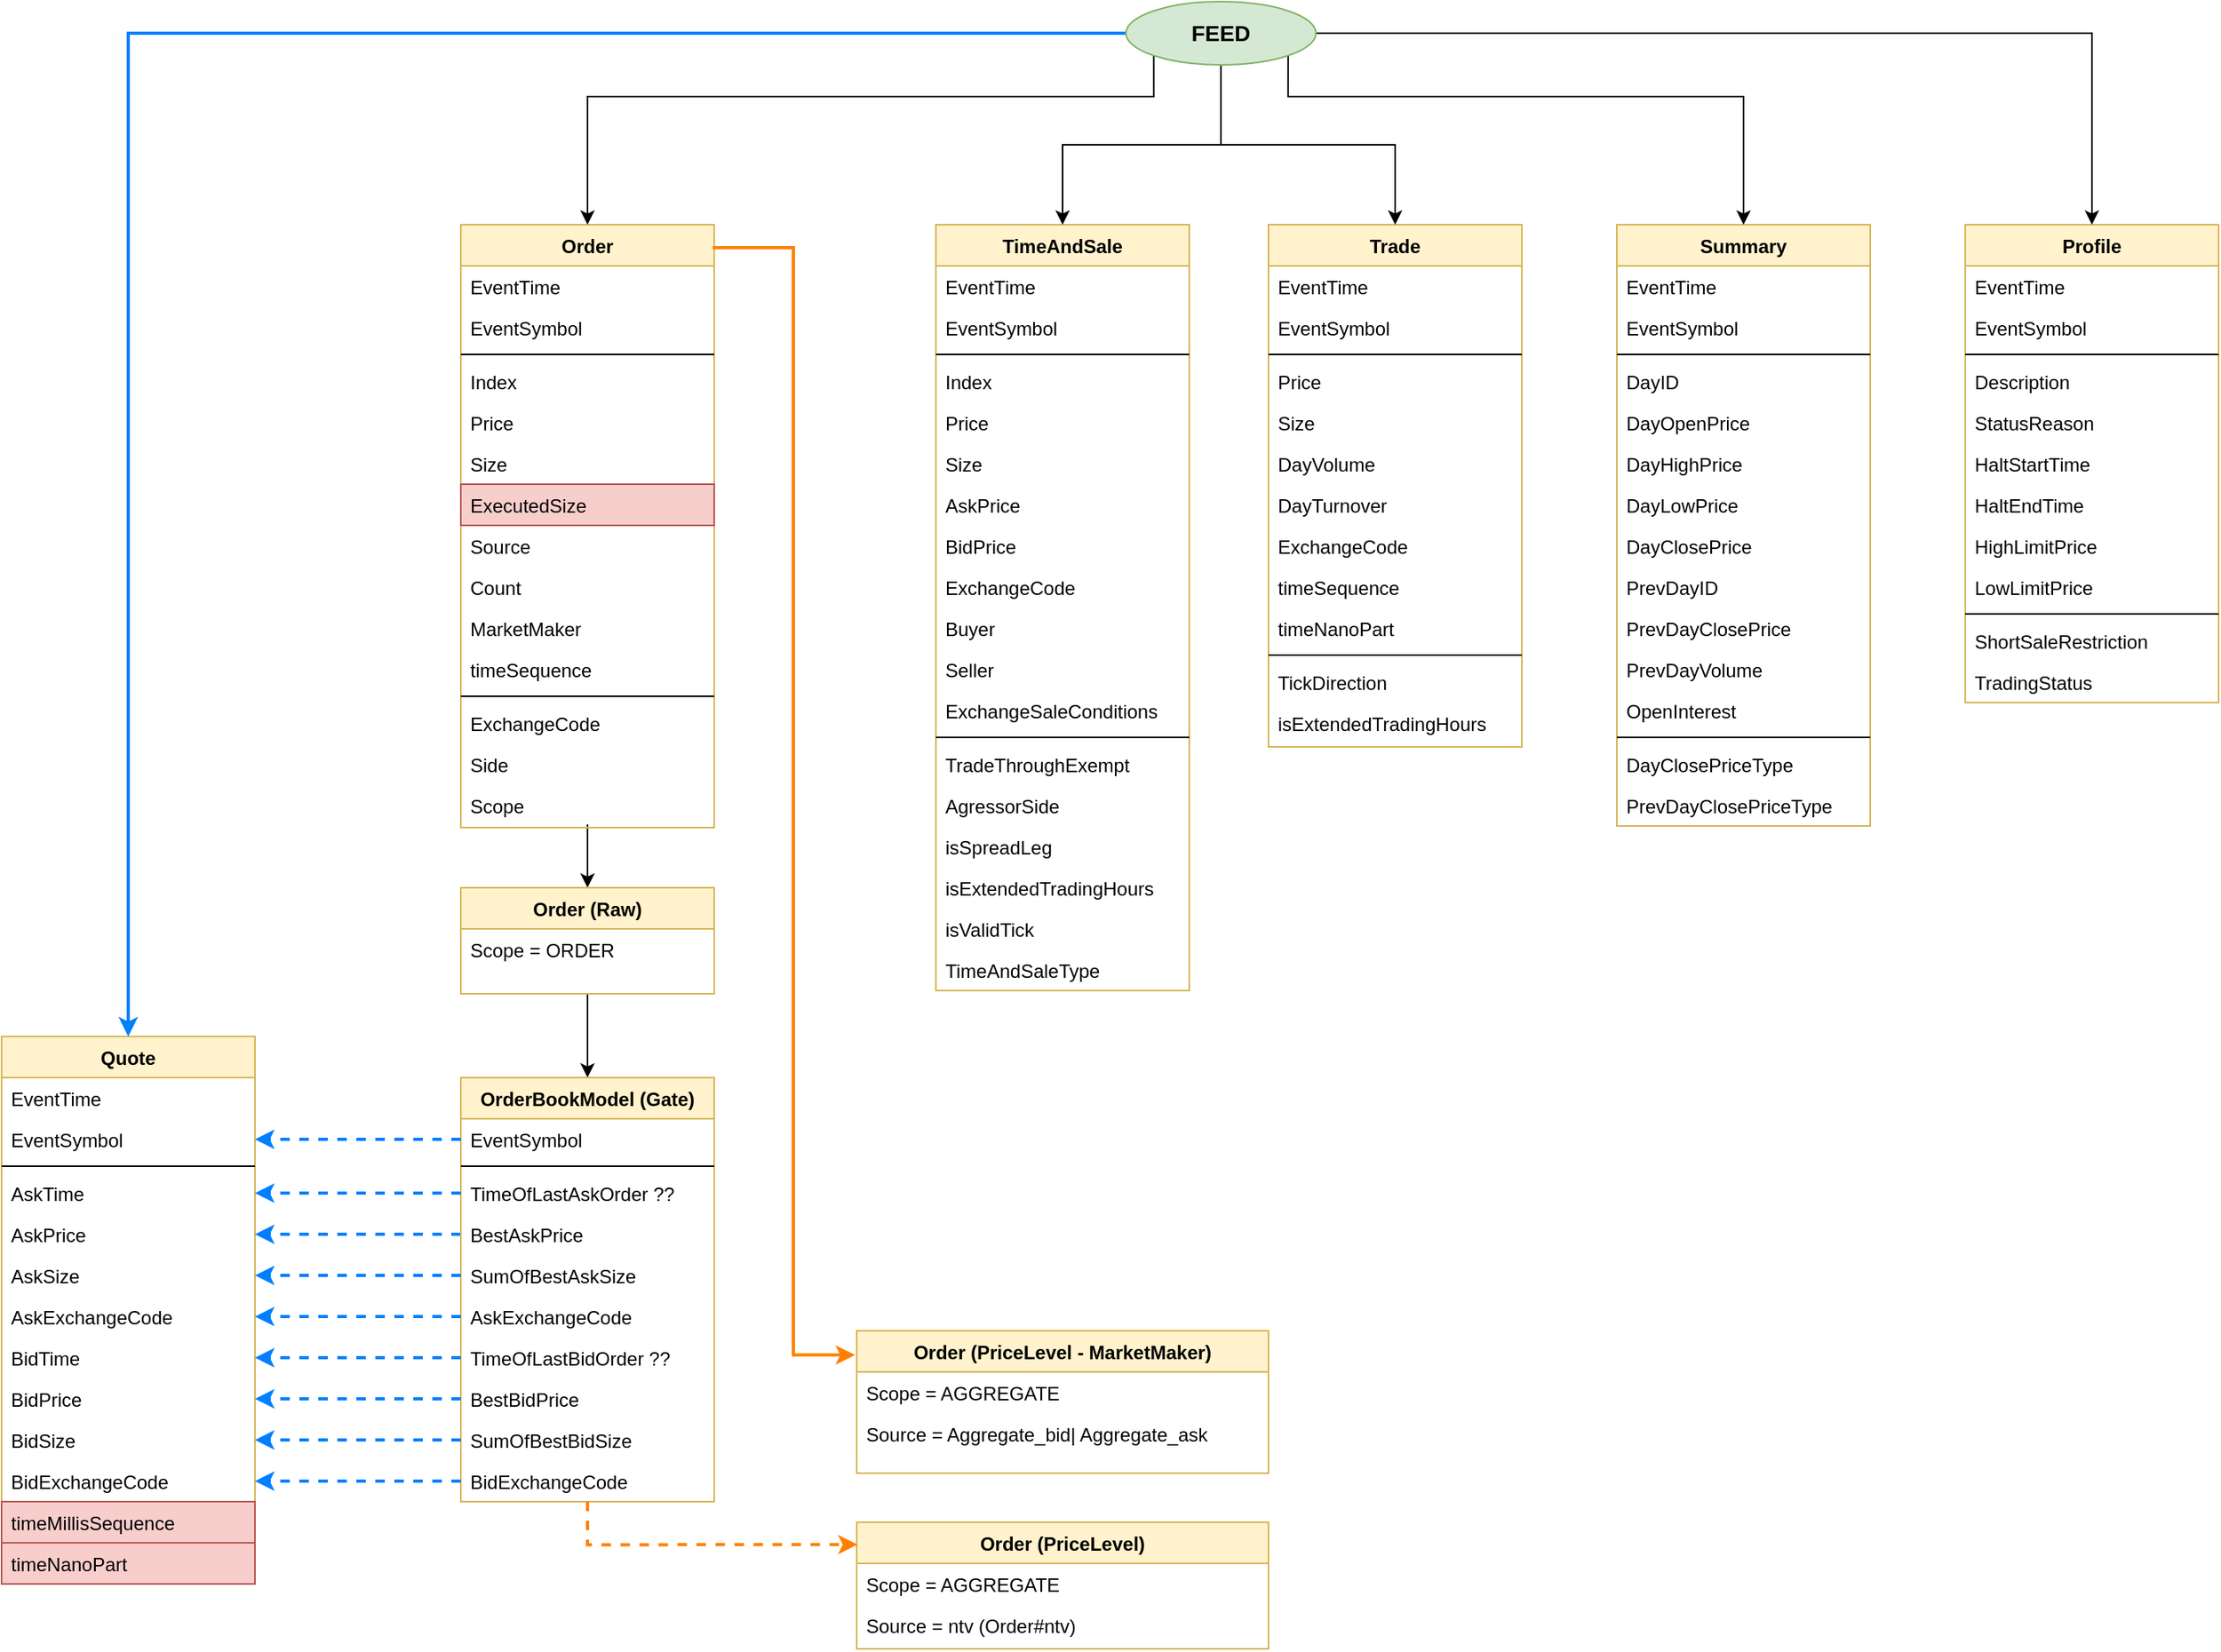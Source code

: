 <mxfile version="14.2.6" type="github">
  <diagram id="C5RBs43oDa-KdzZeNtuy" name="Page-1">
    <mxGraphModel dx="1673" dy="2065" grid="1" gridSize="10" guides="1" tooltips="1" connect="1" arrows="1" fold="1" page="1" pageScale="1" pageWidth="827" pageHeight="1169" math="0" shadow="0">
      <root>
        <mxCell id="WIyWlLk6GJQsqaUBKTNV-0" />
        <mxCell id="WIyWlLk6GJQsqaUBKTNV-1" parent="WIyWlLk6GJQsqaUBKTNV-0" />
        <mxCell id="zkfFHV4jXpPFQw0GAbJ--0" value="Quote" style="swimlane;fontStyle=1;align=center;verticalAlign=top;childLayout=stackLayout;horizontal=1;startSize=26;horizontalStack=0;resizeParent=1;resizeLast=0;collapsible=1;marginBottom=0;rounded=0;shadow=0;strokeWidth=1;fillColor=#fff2cc;strokeColor=#d6b656;" parent="WIyWlLk6GJQsqaUBKTNV-1" vertex="1">
          <mxGeometry x="80" y="534" width="160" height="346" as="geometry">
            <mxRectangle x="230" y="140" width="160" height="26" as="alternateBounds" />
          </mxGeometry>
        </mxCell>
        <mxCell id="zkfFHV4jXpPFQw0GAbJ--2" value="EventTime&#xa;" style="text;align=left;verticalAlign=top;spacingLeft=4;spacingRight=4;overflow=hidden;rotatable=0;points=[[0,0.5],[1,0.5]];portConstraint=eastwest;rounded=0;shadow=0;html=0;" parent="zkfFHV4jXpPFQw0GAbJ--0" vertex="1">
          <mxGeometry y="26" width="160" height="26" as="geometry" />
        </mxCell>
        <mxCell id="zkfFHV4jXpPFQw0GAbJ--1" value="EventSymbol" style="text;align=left;verticalAlign=top;spacingLeft=4;spacingRight=4;overflow=hidden;rotatable=0;points=[[0,0.5],[1,0.5]];portConstraint=eastwest;" parent="zkfFHV4jXpPFQw0GAbJ--0" vertex="1">
          <mxGeometry y="52" width="160" height="26" as="geometry" />
        </mxCell>
        <mxCell id="krHpVS8leyjAS-_J_atc-15" value="" style="line;html=1;strokeWidth=1;align=left;verticalAlign=middle;spacingTop=-1;spacingLeft=3;spacingRight=3;rotatable=0;labelPosition=right;points=[];portConstraint=eastwest;" parent="zkfFHV4jXpPFQw0GAbJ--0" vertex="1">
          <mxGeometry y="78" width="160" height="8" as="geometry" />
        </mxCell>
        <mxCell id="krHpVS8leyjAS-_J_atc-2" value="AskTime&#xa;" style="text;align=left;verticalAlign=top;spacingLeft=4;spacingRight=4;overflow=hidden;rotatable=0;points=[[0,0.5],[1,0.5]];portConstraint=eastwest;rounded=0;shadow=0;html=0;" parent="zkfFHV4jXpPFQw0GAbJ--0" vertex="1">
          <mxGeometry y="86" width="160" height="26" as="geometry" />
        </mxCell>
        <mxCell id="zkfFHV4jXpPFQw0GAbJ--3" value="AskPrice" style="text;align=left;verticalAlign=top;spacingLeft=4;spacingRight=4;overflow=hidden;rotatable=0;points=[[0,0.5],[1,0.5]];portConstraint=eastwest;rounded=0;shadow=0;html=0;" parent="zkfFHV4jXpPFQw0GAbJ--0" vertex="1">
          <mxGeometry y="112" width="160" height="26" as="geometry" />
        </mxCell>
        <mxCell id="krHpVS8leyjAS-_J_atc-11" value="AskSize" style="text;align=left;verticalAlign=top;spacingLeft=4;spacingRight=4;overflow=hidden;rotatable=0;points=[[0,0.5],[1,0.5]];portConstraint=eastwest;rounded=0;shadow=0;html=0;" parent="zkfFHV4jXpPFQw0GAbJ--0" vertex="1">
          <mxGeometry y="138" width="160" height="26" as="geometry" />
        </mxCell>
        <mxCell id="krHpVS8leyjAS-_J_atc-10" value="AskExchangeCode" style="text;align=left;verticalAlign=top;spacingLeft=4;spacingRight=4;overflow=hidden;rotatable=0;points=[[0,0.5],[1,0.5]];portConstraint=eastwest;rounded=0;shadow=0;html=0;" parent="zkfFHV4jXpPFQw0GAbJ--0" vertex="1">
          <mxGeometry y="164" width="160" height="26" as="geometry" />
        </mxCell>
        <mxCell id="krHpVS8leyjAS-_J_atc-8" value="BidTime&#xa;" style="text;align=left;verticalAlign=top;spacingLeft=4;spacingRight=4;overflow=hidden;rotatable=0;points=[[0,0.5],[1,0.5]];portConstraint=eastwest;rounded=0;shadow=0;html=0;" parent="zkfFHV4jXpPFQw0GAbJ--0" vertex="1">
          <mxGeometry y="190" width="160" height="26" as="geometry" />
        </mxCell>
        <mxCell id="krHpVS8leyjAS-_J_atc-9" value="BidPrice" style="text;align=left;verticalAlign=top;spacingLeft=4;spacingRight=4;overflow=hidden;rotatable=0;points=[[0,0.5],[1,0.5]];portConstraint=eastwest;rounded=0;shadow=0;html=0;" parent="zkfFHV4jXpPFQw0GAbJ--0" vertex="1">
          <mxGeometry y="216" width="160" height="26" as="geometry" />
        </mxCell>
        <mxCell id="krHpVS8leyjAS-_J_atc-12" value="BidSize" style="text;align=left;verticalAlign=top;spacingLeft=4;spacingRight=4;overflow=hidden;rotatable=0;points=[[0,0.5],[1,0.5]];portConstraint=eastwest;rounded=0;shadow=0;html=0;" parent="zkfFHV4jXpPFQw0GAbJ--0" vertex="1">
          <mxGeometry y="242" width="160" height="26" as="geometry" />
        </mxCell>
        <mxCell id="krHpVS8leyjAS-_J_atc-7" value="BidExchangeCode" style="text;align=left;verticalAlign=top;spacingLeft=4;spacingRight=4;overflow=hidden;rotatable=0;points=[[0,0.5],[1,0.5]];portConstraint=eastwest;rounded=0;shadow=0;html=0;" parent="zkfFHV4jXpPFQw0GAbJ--0" vertex="1">
          <mxGeometry y="268" width="160" height="26" as="geometry" />
        </mxCell>
        <mxCell id="krHpVS8leyjAS-_J_atc-13" value="timeMillisSequence" style="text;align=left;verticalAlign=top;spacingLeft=4;spacingRight=4;overflow=hidden;rotatable=0;points=[[0,0.5],[1,0.5]];portConstraint=eastwest;rounded=0;shadow=0;html=0;fillColor=#f8cecc;strokeColor=#b85450;" parent="zkfFHV4jXpPFQw0GAbJ--0" vertex="1">
          <mxGeometry y="294" width="160" height="26" as="geometry" />
        </mxCell>
        <mxCell id="krHpVS8leyjAS-_J_atc-73" value="timeNanoPart" style="text;align=left;verticalAlign=top;spacingLeft=4;spacingRight=4;overflow=hidden;rotatable=0;points=[[0,0.5],[1,0.5]];portConstraint=eastwest;fillColor=#f8cecc;strokeColor=#b85450;" parent="zkfFHV4jXpPFQw0GAbJ--0" vertex="1">
          <mxGeometry y="320" width="160" height="26" as="geometry" />
        </mxCell>
        <mxCell id="zkfFHV4jXpPFQw0GAbJ--6" value="TimeAndSale" style="swimlane;fontStyle=1;align=center;verticalAlign=top;childLayout=stackLayout;horizontal=1;startSize=26;horizontalStack=0;resizeParent=1;resizeLast=0;collapsible=1;marginBottom=0;rounded=0;shadow=0;strokeWidth=1;fillColor=#fff2cc;strokeColor=#d6b656;" parent="WIyWlLk6GJQsqaUBKTNV-1" vertex="1">
          <mxGeometry x="670" y="21" width="160" height="484" as="geometry">
            <mxRectangle x="80" y="440" width="160" height="26" as="alternateBounds" />
          </mxGeometry>
        </mxCell>
        <mxCell id="krHpVS8leyjAS-_J_atc-5" value="EventTime&#xa;" style="text;align=left;verticalAlign=top;spacingLeft=4;spacingRight=4;overflow=hidden;rotatable=0;points=[[0,0.5],[1,0.5]];portConstraint=eastwest;rounded=0;shadow=0;html=0;" parent="zkfFHV4jXpPFQw0GAbJ--6" vertex="1">
          <mxGeometry y="26" width="160" height="26" as="geometry" />
        </mxCell>
        <mxCell id="krHpVS8leyjAS-_J_atc-6" value="EventSymbol" style="text;align=left;verticalAlign=top;spacingLeft=4;spacingRight=4;overflow=hidden;rotatable=0;points=[[0,0.5],[1,0.5]];portConstraint=eastwest;" parent="zkfFHV4jXpPFQw0GAbJ--6" vertex="1">
          <mxGeometry y="52" width="160" height="26" as="geometry" />
        </mxCell>
        <mxCell id="zkfFHV4jXpPFQw0GAbJ--9" value="" style="line;html=1;strokeWidth=1;align=left;verticalAlign=middle;spacingTop=-1;spacingLeft=3;spacingRight=3;rotatable=0;labelPosition=right;points=[];portConstraint=eastwest;" parent="zkfFHV4jXpPFQw0GAbJ--6" vertex="1">
          <mxGeometry y="78" width="160" height="8" as="geometry" />
        </mxCell>
        <mxCell id="krHpVS8leyjAS-_J_atc-26" value="Index" style="text;align=left;verticalAlign=top;spacingLeft=4;spacingRight=4;overflow=hidden;rotatable=0;points=[[0,0.5],[1,0.5]];portConstraint=eastwest;" parent="zkfFHV4jXpPFQw0GAbJ--6" vertex="1">
          <mxGeometry y="86" width="160" height="26" as="geometry" />
        </mxCell>
        <mxCell id="krHpVS8leyjAS-_J_atc-22" value="Price" style="text;align=left;verticalAlign=top;spacingLeft=4;spacingRight=4;overflow=hidden;rotatable=0;points=[[0,0.5],[1,0.5]];portConstraint=eastwest;" parent="zkfFHV4jXpPFQw0GAbJ--6" vertex="1">
          <mxGeometry y="112" width="160" height="26" as="geometry" />
        </mxCell>
        <mxCell id="krHpVS8leyjAS-_J_atc-23" value="Size" style="text;align=left;verticalAlign=top;spacingLeft=4;spacingRight=4;overflow=hidden;rotatable=0;points=[[0,0.5],[1,0.5]];portConstraint=eastwest;" parent="zkfFHV4jXpPFQw0GAbJ--6" vertex="1">
          <mxGeometry y="138" width="160" height="26" as="geometry" />
        </mxCell>
        <mxCell id="krHpVS8leyjAS-_J_atc-24" value="AskPrice" style="text;align=left;verticalAlign=top;spacingLeft=4;spacingRight=4;overflow=hidden;rotatable=0;points=[[0,0.5],[1,0.5]];portConstraint=eastwest;rounded=0;shadow=0;html=0;" parent="zkfFHV4jXpPFQw0GAbJ--6" vertex="1">
          <mxGeometry y="164" width="160" height="26" as="geometry" />
        </mxCell>
        <mxCell id="krHpVS8leyjAS-_J_atc-25" value="BidPrice" style="text;align=left;verticalAlign=top;spacingLeft=4;spacingRight=4;overflow=hidden;rotatable=0;points=[[0,0.5],[1,0.5]];portConstraint=eastwest;rounded=0;shadow=0;html=0;" parent="zkfFHV4jXpPFQw0GAbJ--6" vertex="1">
          <mxGeometry y="190" width="160" height="26" as="geometry" />
        </mxCell>
        <mxCell id="krHpVS8leyjAS-_J_atc-27" value="ExchangeCode" style="text;align=left;verticalAlign=top;spacingLeft=4;spacingRight=4;overflow=hidden;rotatable=0;points=[[0,0.5],[1,0.5]];portConstraint=eastwest;" parent="zkfFHV4jXpPFQw0GAbJ--6" vertex="1">
          <mxGeometry y="216" width="160" height="26" as="geometry" />
        </mxCell>
        <mxCell id="krHpVS8leyjAS-_J_atc-29" value="Buyer" style="text;align=left;verticalAlign=top;spacingLeft=4;spacingRight=4;overflow=hidden;rotatable=0;points=[[0,0.5],[1,0.5]];portConstraint=eastwest;" parent="zkfFHV4jXpPFQw0GAbJ--6" vertex="1">
          <mxGeometry y="242" width="160" height="26" as="geometry" />
        </mxCell>
        <mxCell id="krHpVS8leyjAS-_J_atc-30" value="Seller" style="text;align=left;verticalAlign=top;spacingLeft=4;spacingRight=4;overflow=hidden;rotatable=0;points=[[0,0.5],[1,0.5]];portConstraint=eastwest;" parent="zkfFHV4jXpPFQw0GAbJ--6" vertex="1">
          <mxGeometry y="268" width="160" height="26" as="geometry" />
        </mxCell>
        <mxCell id="krHpVS8leyjAS-_J_atc-31" value="ExchangeSaleConditions" style="text;align=left;verticalAlign=top;spacingLeft=4;spacingRight=4;overflow=hidden;rotatable=0;points=[[0,0.5],[1,0.5]];portConstraint=eastwest;" parent="zkfFHV4jXpPFQw0GAbJ--6" vertex="1">
          <mxGeometry y="294" width="160" height="26" as="geometry" />
        </mxCell>
        <mxCell id="krHpVS8leyjAS-_J_atc-38" value="" style="line;html=1;strokeWidth=1;align=left;verticalAlign=middle;spacingTop=-1;spacingLeft=3;spacingRight=3;rotatable=0;labelPosition=right;points=[];portConstraint=eastwest;" parent="zkfFHV4jXpPFQw0GAbJ--6" vertex="1">
          <mxGeometry y="320" width="160" height="8" as="geometry" />
        </mxCell>
        <mxCell id="krHpVS8leyjAS-_J_atc-32" value="TradeThroughExempt" style="text;align=left;verticalAlign=top;spacingLeft=4;spacingRight=4;overflow=hidden;rotatable=0;points=[[0,0.5],[1,0.5]];portConstraint=eastwest;" parent="zkfFHV4jXpPFQw0GAbJ--6" vertex="1">
          <mxGeometry y="328" width="160" height="26" as="geometry" />
        </mxCell>
        <mxCell id="krHpVS8leyjAS-_J_atc-33" value="AgressorSide" style="text;align=left;verticalAlign=top;spacingLeft=4;spacingRight=4;overflow=hidden;rotatable=0;points=[[0,0.5],[1,0.5]];portConstraint=eastwest;" parent="zkfFHV4jXpPFQw0GAbJ--6" vertex="1">
          <mxGeometry y="354" width="160" height="26" as="geometry" />
        </mxCell>
        <mxCell id="krHpVS8leyjAS-_J_atc-34" value="isSpreadLeg" style="text;align=left;verticalAlign=top;spacingLeft=4;spacingRight=4;overflow=hidden;rotatable=0;points=[[0,0.5],[1,0.5]];portConstraint=eastwest;" parent="zkfFHV4jXpPFQw0GAbJ--6" vertex="1">
          <mxGeometry y="380" width="160" height="26" as="geometry" />
        </mxCell>
        <mxCell id="krHpVS8leyjAS-_J_atc-35" value="isExtendedTradingHours" style="text;align=left;verticalAlign=top;spacingLeft=4;spacingRight=4;overflow=hidden;rotatable=0;points=[[0,0.5],[1,0.5]];portConstraint=eastwest;" parent="zkfFHV4jXpPFQw0GAbJ--6" vertex="1">
          <mxGeometry y="406" width="160" height="26" as="geometry" />
        </mxCell>
        <mxCell id="krHpVS8leyjAS-_J_atc-36" value="isValidTick" style="text;align=left;verticalAlign=top;spacingLeft=4;spacingRight=4;overflow=hidden;rotatable=0;points=[[0,0.5],[1,0.5]];portConstraint=eastwest;" parent="zkfFHV4jXpPFQw0GAbJ--6" vertex="1">
          <mxGeometry y="432" width="160" height="26" as="geometry" />
        </mxCell>
        <mxCell id="krHpVS8leyjAS-_J_atc-37" value="TimeAndSaleType" style="text;align=left;verticalAlign=top;spacingLeft=4;spacingRight=4;overflow=hidden;rotatable=0;points=[[0,0.5],[1,0.5]];portConstraint=eastwest;" parent="zkfFHV4jXpPFQw0GAbJ--6" vertex="1">
          <mxGeometry y="458" width="160" height="26" as="geometry" />
        </mxCell>
        <mxCell id="zkfFHV4jXpPFQw0GAbJ--13" value="Summary" style="swimlane;fontStyle=1;align=center;verticalAlign=top;childLayout=stackLayout;horizontal=1;startSize=26;horizontalStack=0;resizeParent=1;resizeLast=0;collapsible=1;marginBottom=0;rounded=0;shadow=0;strokeWidth=1;fillColor=#fff2cc;strokeColor=#d6b656;" parent="WIyWlLk6GJQsqaUBKTNV-1" vertex="1">
          <mxGeometry x="1100" y="21" width="160" height="380" as="geometry">
            <mxRectangle x="340" y="380" width="170" height="26" as="alternateBounds" />
          </mxGeometry>
        </mxCell>
        <mxCell id="krHpVS8leyjAS-_J_atc-3" value="EventTime&#xa;" style="text;align=left;verticalAlign=top;spacingLeft=4;spacingRight=4;overflow=hidden;rotatable=0;points=[[0,0.5],[1,0.5]];portConstraint=eastwest;rounded=0;shadow=0;html=0;" parent="zkfFHV4jXpPFQw0GAbJ--13" vertex="1">
          <mxGeometry y="26" width="160" height="26" as="geometry" />
        </mxCell>
        <mxCell id="krHpVS8leyjAS-_J_atc-4" value="EventSymbol" style="text;align=left;verticalAlign=top;spacingLeft=4;spacingRight=4;overflow=hidden;rotatable=0;points=[[0,0.5],[1,0.5]];portConstraint=eastwest;" parent="zkfFHV4jXpPFQw0GAbJ--13" vertex="1">
          <mxGeometry y="52" width="160" height="26" as="geometry" />
        </mxCell>
        <mxCell id="krHpVS8leyjAS-_J_atc-16" value="" style="line;html=1;strokeWidth=1;align=left;verticalAlign=middle;spacingTop=-1;spacingLeft=3;spacingRight=3;rotatable=0;labelPosition=right;points=[];portConstraint=eastwest;" parent="zkfFHV4jXpPFQw0GAbJ--13" vertex="1">
          <mxGeometry y="78" width="160" height="8" as="geometry" />
        </mxCell>
        <mxCell id="krHpVS8leyjAS-_J_atc-74" value="DayID" style="text;align=left;verticalAlign=top;spacingLeft=4;spacingRight=4;overflow=hidden;rotatable=0;points=[[0,0.5],[1,0.5]];portConstraint=eastwest;" parent="zkfFHV4jXpPFQw0GAbJ--13" vertex="1">
          <mxGeometry y="86" width="160" height="26" as="geometry" />
        </mxCell>
        <mxCell id="krHpVS8leyjAS-_J_atc-75" value="DayOpenPrice" style="text;align=left;verticalAlign=top;spacingLeft=4;spacingRight=4;overflow=hidden;rotatable=0;points=[[0,0.5],[1,0.5]];portConstraint=eastwest;" parent="zkfFHV4jXpPFQw0GAbJ--13" vertex="1">
          <mxGeometry y="112" width="160" height="26" as="geometry" />
        </mxCell>
        <mxCell id="krHpVS8leyjAS-_J_atc-76" value="DayHighPrice" style="text;align=left;verticalAlign=top;spacingLeft=4;spacingRight=4;overflow=hidden;rotatable=0;points=[[0,0.5],[1,0.5]];portConstraint=eastwest;" parent="zkfFHV4jXpPFQw0GAbJ--13" vertex="1">
          <mxGeometry y="138" width="160" height="26" as="geometry" />
        </mxCell>
        <mxCell id="krHpVS8leyjAS-_J_atc-77" value="DayLowPrice" style="text;align=left;verticalAlign=top;spacingLeft=4;spacingRight=4;overflow=hidden;rotatable=0;points=[[0,0.5],[1,0.5]];portConstraint=eastwest;" parent="zkfFHV4jXpPFQw0GAbJ--13" vertex="1">
          <mxGeometry y="164" width="160" height="26" as="geometry" />
        </mxCell>
        <mxCell id="krHpVS8leyjAS-_J_atc-78" value="DayClosePrice" style="text;align=left;verticalAlign=top;spacingLeft=4;spacingRight=4;overflow=hidden;rotatable=0;points=[[0,0.5],[1,0.5]];portConstraint=eastwest;" parent="zkfFHV4jXpPFQw0GAbJ--13" vertex="1">
          <mxGeometry y="190" width="160" height="26" as="geometry" />
        </mxCell>
        <mxCell id="krHpVS8leyjAS-_J_atc-79" value="PrevDayID" style="text;align=left;verticalAlign=top;spacingLeft=4;spacingRight=4;overflow=hidden;rotatable=0;points=[[0,0.5],[1,0.5]];portConstraint=eastwest;" parent="zkfFHV4jXpPFQw0GAbJ--13" vertex="1">
          <mxGeometry y="216" width="160" height="26" as="geometry" />
        </mxCell>
        <mxCell id="krHpVS8leyjAS-_J_atc-80" value="PrevDayClosePrice" style="text;align=left;verticalAlign=top;spacingLeft=4;spacingRight=4;overflow=hidden;rotatable=0;points=[[0,0.5],[1,0.5]];portConstraint=eastwest;" parent="zkfFHV4jXpPFQw0GAbJ--13" vertex="1">
          <mxGeometry y="242" width="160" height="26" as="geometry" />
        </mxCell>
        <mxCell id="krHpVS8leyjAS-_J_atc-81" value="PrevDayVolume" style="text;align=left;verticalAlign=top;spacingLeft=4;spacingRight=4;overflow=hidden;rotatable=0;points=[[0,0.5],[1,0.5]];portConstraint=eastwest;" parent="zkfFHV4jXpPFQw0GAbJ--13" vertex="1">
          <mxGeometry y="268" width="160" height="26" as="geometry" />
        </mxCell>
        <mxCell id="krHpVS8leyjAS-_J_atc-82" value="OpenInterest" style="text;align=left;verticalAlign=top;spacingLeft=4;spacingRight=4;overflow=hidden;rotatable=0;points=[[0,0.5],[1,0.5]];portConstraint=eastwest;" parent="zkfFHV4jXpPFQw0GAbJ--13" vertex="1">
          <mxGeometry y="294" width="160" height="26" as="geometry" />
        </mxCell>
        <mxCell id="krHpVS8leyjAS-_J_atc-85" value="" style="line;html=1;strokeWidth=1;align=left;verticalAlign=middle;spacingTop=-1;spacingLeft=3;spacingRight=3;rotatable=0;labelPosition=right;points=[];portConstraint=eastwest;" parent="zkfFHV4jXpPFQw0GAbJ--13" vertex="1">
          <mxGeometry y="320" width="160" height="8" as="geometry" />
        </mxCell>
        <mxCell id="krHpVS8leyjAS-_J_atc-83" value="DayClosePriceType" style="text;align=left;verticalAlign=top;spacingLeft=4;spacingRight=4;overflow=hidden;rotatable=0;points=[[0,0.5],[1,0.5]];portConstraint=eastwest;" parent="zkfFHV4jXpPFQw0GAbJ--13" vertex="1">
          <mxGeometry y="328" width="160" height="26" as="geometry" />
        </mxCell>
        <mxCell id="krHpVS8leyjAS-_J_atc-84" value="PrevDayClosePriceType" style="text;align=left;verticalAlign=top;spacingLeft=4;spacingRight=4;overflow=hidden;rotatable=0;points=[[0,0.5],[1,0.5]];portConstraint=eastwest;" parent="zkfFHV4jXpPFQw0GAbJ--13" vertex="1">
          <mxGeometry y="354" width="160" height="26" as="geometry" />
        </mxCell>
        <mxCell id="krHpVS8leyjAS-_J_atc-126" style="edgeStyle=orthogonalEdgeStyle;rounded=0;orthogonalLoop=1;jettySize=auto;html=1;entryX=0.5;entryY=0;entryDx=0;entryDy=0;fontSize=14;exitX=0.5;exitY=1;exitDx=0;exitDy=0;" parent="WIyWlLk6GJQsqaUBKTNV-1" source="krHpVS8leyjAS-_J_atc-171" target="krHpVS8leyjAS-_J_atc-103" edge="1">
          <mxGeometry relative="1" as="geometry" />
        </mxCell>
        <mxCell id="krHpVS8leyjAS-_J_atc-174" style="edgeStyle=orthogonalEdgeStyle;rounded=0;orthogonalLoop=1;jettySize=auto;html=1;entryX=0.5;entryY=0;entryDx=0;entryDy=0;strokeWidth=1;fontSize=14;exitX=0.5;exitY=1;exitDx=0;exitDy=0;" parent="WIyWlLk6GJQsqaUBKTNV-1" source="zkfFHV4jXpPFQw0GAbJ--17" target="krHpVS8leyjAS-_J_atc-171" edge="1">
          <mxGeometry relative="1" as="geometry">
            <mxPoint x="460" y="410" as="sourcePoint" />
            <Array as="points">
              <mxPoint x="450" y="400" />
              <mxPoint x="450" y="400" />
            </Array>
          </mxGeometry>
        </mxCell>
        <mxCell id="zkfFHV4jXpPFQw0GAbJ--17" value="Order" style="swimlane;fontStyle=1;align=center;verticalAlign=top;childLayout=stackLayout;horizontal=1;startSize=26;horizontalStack=0;resizeParent=1;resizeLast=0;collapsible=1;marginBottom=0;rounded=0;shadow=0;strokeWidth=1;fillColor=#fff2cc;strokeColor=#d6b656;" parent="WIyWlLk6GJQsqaUBKTNV-1" vertex="1">
          <mxGeometry x="370" y="21" width="160" height="381" as="geometry">
            <mxRectangle x="550" y="140" width="160" height="26" as="alternateBounds" />
          </mxGeometry>
        </mxCell>
        <mxCell id="krHpVS8leyjAS-_J_atc-1" value="EventTime&#xa;" style="text;align=left;verticalAlign=top;spacingLeft=4;spacingRight=4;overflow=hidden;rotatable=0;points=[[0,0.5],[1,0.5]];portConstraint=eastwest;rounded=0;shadow=0;html=0;" parent="zkfFHV4jXpPFQw0GAbJ--17" vertex="1">
          <mxGeometry y="26" width="160" height="26" as="geometry" />
        </mxCell>
        <mxCell id="krHpVS8leyjAS-_J_atc-0" value="EventSymbol" style="text;align=left;verticalAlign=top;spacingLeft=4;spacingRight=4;overflow=hidden;rotatable=0;points=[[0,0.5],[1,0.5]];portConstraint=eastwest;" parent="zkfFHV4jXpPFQw0GAbJ--17" vertex="1">
          <mxGeometry y="52" width="160" height="26" as="geometry" />
        </mxCell>
        <mxCell id="krHpVS8leyjAS-_J_atc-14" value="" style="line;html=1;strokeWidth=1;align=left;verticalAlign=middle;spacingTop=-1;spacingLeft=3;spacingRight=3;rotatable=0;labelPosition=right;points=[];portConstraint=eastwest;" parent="zkfFHV4jXpPFQw0GAbJ--17" vertex="1">
          <mxGeometry y="78" width="160" height="8" as="geometry" />
        </mxCell>
        <mxCell id="zkfFHV4jXpPFQw0GAbJ--18" value="Index" style="text;align=left;verticalAlign=top;spacingLeft=4;spacingRight=4;overflow=hidden;rotatable=0;points=[[0,0.5],[1,0.5]];portConstraint=eastwest;" parent="zkfFHV4jXpPFQw0GAbJ--17" vertex="1">
          <mxGeometry y="86" width="160" height="26" as="geometry" />
        </mxCell>
        <mxCell id="krHpVS8leyjAS-_J_atc-17" value="Price" style="text;align=left;verticalAlign=top;spacingLeft=4;spacingRight=4;overflow=hidden;rotatable=0;points=[[0,0.5],[1,0.5]];portConstraint=eastwest;" parent="zkfFHV4jXpPFQw0GAbJ--17" vertex="1">
          <mxGeometry y="112" width="160" height="26" as="geometry" />
        </mxCell>
        <mxCell id="krHpVS8leyjAS-_J_atc-18" value="Size" style="text;align=left;verticalAlign=top;spacingLeft=4;spacingRight=4;overflow=hidden;rotatable=0;points=[[0,0.5],[1,0.5]];portConstraint=eastwest;" parent="zkfFHV4jXpPFQw0GAbJ--17" vertex="1">
          <mxGeometry y="138" width="160" height="26" as="geometry" />
        </mxCell>
        <mxCell id="krHpVS8leyjAS-_J_atc-20" value="ExecutedSize" style="text;align=left;verticalAlign=top;spacingLeft=4;spacingRight=4;overflow=hidden;rotatable=0;points=[[0,0.5],[1,0.5]];portConstraint=eastwest;fillColor=#f8cecc;strokeColor=#b85450;" parent="zkfFHV4jXpPFQw0GAbJ--17" vertex="1">
          <mxGeometry y="164" width="160" height="26" as="geometry" />
        </mxCell>
        <mxCell id="krHpVS8leyjAS-_J_atc-21" value="Source" style="text;align=left;verticalAlign=top;spacingLeft=4;spacingRight=4;overflow=hidden;rotatable=0;points=[[0,0.5],[1,0.5]];portConstraint=eastwest;" parent="zkfFHV4jXpPFQw0GAbJ--17" vertex="1">
          <mxGeometry y="190" width="160" height="26" as="geometry" />
        </mxCell>
        <mxCell id="zkfFHV4jXpPFQw0GAbJ--22" value="Count" style="text;align=left;verticalAlign=top;spacingLeft=4;spacingRight=4;overflow=hidden;rotatable=0;points=[[0,0.5],[1,0.5]];portConstraint=eastwest;rounded=0;shadow=0;html=0;" parent="zkfFHV4jXpPFQw0GAbJ--17" vertex="1">
          <mxGeometry y="216" width="160" height="26" as="geometry" />
        </mxCell>
        <mxCell id="zkfFHV4jXpPFQw0GAbJ--21" value="MarketMaker" style="text;align=left;verticalAlign=top;spacingLeft=4;spacingRight=4;overflow=hidden;rotatable=0;points=[[0,0.5],[1,0.5]];portConstraint=eastwest;rounded=0;shadow=0;html=0;" parent="zkfFHV4jXpPFQw0GAbJ--17" vertex="1">
          <mxGeometry y="242" width="160" height="26" as="geometry" />
        </mxCell>
        <mxCell id="zkfFHV4jXpPFQw0GAbJ--24" value="timeSequence" style="text;align=left;verticalAlign=top;spacingLeft=4;spacingRight=4;overflow=hidden;rotatable=0;points=[[0,0.5],[1,0.5]];portConstraint=eastwest;" parent="zkfFHV4jXpPFQw0GAbJ--17" vertex="1">
          <mxGeometry y="268" width="160" height="26" as="geometry" />
        </mxCell>
        <mxCell id="krHpVS8leyjAS-_J_atc-39" value="" style="line;html=1;strokeWidth=1;align=left;verticalAlign=middle;spacingTop=-1;spacingLeft=3;spacingRight=3;rotatable=0;labelPosition=right;points=[];portConstraint=eastwest;" parent="zkfFHV4jXpPFQw0GAbJ--17" vertex="1">
          <mxGeometry y="294" width="160" height="8" as="geometry" />
        </mxCell>
        <mxCell id="zkfFHV4jXpPFQw0GAbJ--25" value="ExchangeCode" style="text;align=left;verticalAlign=top;spacingLeft=4;spacingRight=4;overflow=hidden;rotatable=0;points=[[0,0.5],[1,0.5]];portConstraint=eastwest;" parent="zkfFHV4jXpPFQw0GAbJ--17" vertex="1">
          <mxGeometry y="302" width="160" height="26" as="geometry" />
        </mxCell>
        <mxCell id="zkfFHV4jXpPFQw0GAbJ--20" value="Side" style="text;align=left;verticalAlign=top;spacingLeft=4;spacingRight=4;overflow=hidden;rotatable=0;points=[[0,0.5],[1,0.5]];portConstraint=eastwest;rounded=0;shadow=0;html=0;" parent="zkfFHV4jXpPFQw0GAbJ--17" vertex="1">
          <mxGeometry y="328" width="160" height="26" as="geometry" />
        </mxCell>
        <mxCell id="zkfFHV4jXpPFQw0GAbJ--19" value="Scope" style="text;align=left;verticalAlign=top;spacingLeft=4;spacingRight=4;overflow=hidden;rotatable=0;points=[[0,0.5],[1,0.5]];portConstraint=eastwest;rounded=0;shadow=0;html=0;" parent="zkfFHV4jXpPFQw0GAbJ--17" vertex="1">
          <mxGeometry y="354" width="160" height="26" as="geometry" />
        </mxCell>
        <mxCell id="krHpVS8leyjAS-_J_atc-40" value="Trade" style="swimlane;fontStyle=1;align=center;verticalAlign=top;childLayout=stackLayout;horizontal=1;startSize=26;horizontalStack=0;resizeParent=1;resizeLast=0;collapsible=1;marginBottom=0;rounded=0;shadow=0;strokeWidth=1;fillColor=#fff2cc;strokeColor=#d6b656;" parent="WIyWlLk6GJQsqaUBKTNV-1" vertex="1">
          <mxGeometry x="880" y="21" width="160" height="330" as="geometry">
            <mxRectangle x="550" y="140" width="160" height="26" as="alternateBounds" />
          </mxGeometry>
        </mxCell>
        <mxCell id="krHpVS8leyjAS-_J_atc-41" value="EventTime&#xa;" style="text;align=left;verticalAlign=top;spacingLeft=4;spacingRight=4;overflow=hidden;rotatable=0;points=[[0,0.5],[1,0.5]];portConstraint=eastwest;rounded=0;shadow=0;html=0;" parent="krHpVS8leyjAS-_J_atc-40" vertex="1">
          <mxGeometry y="26" width="160" height="26" as="geometry" />
        </mxCell>
        <mxCell id="krHpVS8leyjAS-_J_atc-42" value="EventSymbol" style="text;align=left;verticalAlign=top;spacingLeft=4;spacingRight=4;overflow=hidden;rotatable=0;points=[[0,0.5],[1,0.5]];portConstraint=eastwest;" parent="krHpVS8leyjAS-_J_atc-40" vertex="1">
          <mxGeometry y="52" width="160" height="26" as="geometry" />
        </mxCell>
        <mxCell id="krHpVS8leyjAS-_J_atc-43" value="" style="line;html=1;strokeWidth=1;align=left;verticalAlign=middle;spacingTop=-1;spacingLeft=3;spacingRight=3;rotatable=0;labelPosition=right;points=[];portConstraint=eastwest;" parent="krHpVS8leyjAS-_J_atc-40" vertex="1">
          <mxGeometry y="78" width="160" height="8" as="geometry" />
        </mxCell>
        <mxCell id="krHpVS8leyjAS-_J_atc-45" value="Price" style="text;align=left;verticalAlign=top;spacingLeft=4;spacingRight=4;overflow=hidden;rotatable=0;points=[[0,0.5],[1,0.5]];portConstraint=eastwest;" parent="krHpVS8leyjAS-_J_atc-40" vertex="1">
          <mxGeometry y="86" width="160" height="26" as="geometry" />
        </mxCell>
        <mxCell id="krHpVS8leyjAS-_J_atc-46" value="Size" style="text;align=left;verticalAlign=top;spacingLeft=4;spacingRight=4;overflow=hidden;rotatable=0;points=[[0,0.5],[1,0.5]];portConstraint=eastwest;" parent="krHpVS8leyjAS-_J_atc-40" vertex="1">
          <mxGeometry y="112" width="160" height="26" as="geometry" />
        </mxCell>
        <mxCell id="krHpVS8leyjAS-_J_atc-56" value="DayVolume" style="text;align=left;verticalAlign=top;spacingLeft=4;spacingRight=4;overflow=hidden;rotatable=0;points=[[0,0.5],[1,0.5]];portConstraint=eastwest;" parent="krHpVS8leyjAS-_J_atc-40" vertex="1">
          <mxGeometry y="138" width="160" height="26" as="geometry" />
        </mxCell>
        <mxCell id="krHpVS8leyjAS-_J_atc-57" value="DayTurnover" style="text;align=left;verticalAlign=top;spacingLeft=4;spacingRight=4;overflow=hidden;rotatable=0;points=[[0,0.5],[1,0.5]];portConstraint=eastwest;" parent="krHpVS8leyjAS-_J_atc-40" vertex="1">
          <mxGeometry y="164" width="160" height="26" as="geometry" />
        </mxCell>
        <mxCell id="krHpVS8leyjAS-_J_atc-53" value="ExchangeCode" style="text;align=left;verticalAlign=top;spacingLeft=4;spacingRight=4;overflow=hidden;rotatable=0;points=[[0,0.5],[1,0.5]];portConstraint=eastwest;" parent="krHpVS8leyjAS-_J_atc-40" vertex="1">
          <mxGeometry y="190" width="160" height="26" as="geometry" />
        </mxCell>
        <mxCell id="krHpVS8leyjAS-_J_atc-51" value="timeSequence" style="text;align=left;verticalAlign=top;spacingLeft=4;spacingRight=4;overflow=hidden;rotatable=0;points=[[0,0.5],[1,0.5]];portConstraint=eastwest;" parent="krHpVS8leyjAS-_J_atc-40" vertex="1">
          <mxGeometry y="216" width="160" height="26" as="geometry" />
        </mxCell>
        <mxCell id="krHpVS8leyjAS-_J_atc-58" value="timeNanoPart" style="text;align=left;verticalAlign=top;spacingLeft=4;spacingRight=4;overflow=hidden;rotatable=0;points=[[0,0.5],[1,0.5]];portConstraint=eastwest;" parent="krHpVS8leyjAS-_J_atc-40" vertex="1">
          <mxGeometry y="242" width="160" height="26" as="geometry" />
        </mxCell>
        <mxCell id="krHpVS8leyjAS-_J_atc-52" value="" style="line;html=1;strokeWidth=1;align=left;verticalAlign=middle;spacingTop=-1;spacingLeft=3;spacingRight=3;rotatable=0;labelPosition=right;points=[];portConstraint=eastwest;" parent="krHpVS8leyjAS-_J_atc-40" vertex="1">
          <mxGeometry y="268" width="160" height="8" as="geometry" />
        </mxCell>
        <mxCell id="krHpVS8leyjAS-_J_atc-71" value="TickDirection" style="text;align=left;verticalAlign=top;spacingLeft=4;spacingRight=4;overflow=hidden;rotatable=0;points=[[0,0.5],[1,0.5]];portConstraint=eastwest;" parent="krHpVS8leyjAS-_J_atc-40" vertex="1">
          <mxGeometry y="276" width="160" height="26" as="geometry" />
        </mxCell>
        <mxCell id="krHpVS8leyjAS-_J_atc-72" value="isExtendedTradingHours" style="text;align=left;verticalAlign=top;spacingLeft=4;spacingRight=4;overflow=hidden;rotatable=0;points=[[0,0.5],[1,0.5]];portConstraint=eastwest;" parent="krHpVS8leyjAS-_J_atc-40" vertex="1">
          <mxGeometry y="302" width="160" height="26" as="geometry" />
        </mxCell>
        <mxCell id="krHpVS8leyjAS-_J_atc-86" value="Profile" style="swimlane;fontStyle=1;align=center;verticalAlign=top;childLayout=stackLayout;horizontal=1;startSize=26;horizontalStack=0;resizeParent=1;resizeLast=0;collapsible=1;marginBottom=0;rounded=0;shadow=0;strokeWidth=1;fillColor=#fff2cc;strokeColor=#d6b656;" parent="WIyWlLk6GJQsqaUBKTNV-1" vertex="1">
          <mxGeometry x="1320" y="21" width="160" height="302" as="geometry">
            <mxRectangle x="340" y="380" width="170" height="26" as="alternateBounds" />
          </mxGeometry>
        </mxCell>
        <mxCell id="krHpVS8leyjAS-_J_atc-87" value="EventTime&#xa;" style="text;align=left;verticalAlign=top;spacingLeft=4;spacingRight=4;overflow=hidden;rotatable=0;points=[[0,0.5],[1,0.5]];portConstraint=eastwest;rounded=0;shadow=0;html=0;" parent="krHpVS8leyjAS-_J_atc-86" vertex="1">
          <mxGeometry y="26" width="160" height="26" as="geometry" />
        </mxCell>
        <mxCell id="krHpVS8leyjAS-_J_atc-88" value="EventSymbol" style="text;align=left;verticalAlign=top;spacingLeft=4;spacingRight=4;overflow=hidden;rotatable=0;points=[[0,0.5],[1,0.5]];portConstraint=eastwest;" parent="krHpVS8leyjAS-_J_atc-86" vertex="1">
          <mxGeometry y="52" width="160" height="26" as="geometry" />
        </mxCell>
        <mxCell id="krHpVS8leyjAS-_J_atc-89" value="" style="line;html=1;strokeWidth=1;align=left;verticalAlign=middle;spacingTop=-1;spacingLeft=3;spacingRight=3;rotatable=0;labelPosition=right;points=[];portConstraint=eastwest;" parent="krHpVS8leyjAS-_J_atc-86" vertex="1">
          <mxGeometry y="78" width="160" height="8" as="geometry" />
        </mxCell>
        <mxCell id="krHpVS8leyjAS-_J_atc-90" value="Description" style="text;align=left;verticalAlign=top;spacingLeft=4;spacingRight=4;overflow=hidden;rotatable=0;points=[[0,0.5],[1,0.5]];portConstraint=eastwest;" parent="krHpVS8leyjAS-_J_atc-86" vertex="1">
          <mxGeometry y="86" width="160" height="26" as="geometry" />
        </mxCell>
        <mxCell id="krHpVS8leyjAS-_J_atc-91" value="StatusReason" style="text;align=left;verticalAlign=top;spacingLeft=4;spacingRight=4;overflow=hidden;rotatable=0;points=[[0,0.5],[1,0.5]];portConstraint=eastwest;" parent="krHpVS8leyjAS-_J_atc-86" vertex="1">
          <mxGeometry y="112" width="160" height="26" as="geometry" />
        </mxCell>
        <mxCell id="krHpVS8leyjAS-_J_atc-92" value="HaltStartTime" style="text;align=left;verticalAlign=top;spacingLeft=4;spacingRight=4;overflow=hidden;rotatable=0;points=[[0,0.5],[1,0.5]];portConstraint=eastwest;" parent="krHpVS8leyjAS-_J_atc-86" vertex="1">
          <mxGeometry y="138" width="160" height="26" as="geometry" />
        </mxCell>
        <mxCell id="krHpVS8leyjAS-_J_atc-93" value="HaltEndTime" style="text;align=left;verticalAlign=top;spacingLeft=4;spacingRight=4;overflow=hidden;rotatable=0;points=[[0,0.5],[1,0.5]];portConstraint=eastwest;" parent="krHpVS8leyjAS-_J_atc-86" vertex="1">
          <mxGeometry y="164" width="160" height="26" as="geometry" />
        </mxCell>
        <mxCell id="krHpVS8leyjAS-_J_atc-94" value="HighLimitPrice" style="text;align=left;verticalAlign=top;spacingLeft=4;spacingRight=4;overflow=hidden;rotatable=0;points=[[0,0.5],[1,0.5]];portConstraint=eastwest;" parent="krHpVS8leyjAS-_J_atc-86" vertex="1">
          <mxGeometry y="190" width="160" height="26" as="geometry" />
        </mxCell>
        <mxCell id="krHpVS8leyjAS-_J_atc-95" value="LowLimitPrice" style="text;align=left;verticalAlign=top;spacingLeft=4;spacingRight=4;overflow=hidden;rotatable=0;points=[[0,0.5],[1,0.5]];portConstraint=eastwest;" parent="krHpVS8leyjAS-_J_atc-86" vertex="1">
          <mxGeometry y="216" width="160" height="26" as="geometry" />
        </mxCell>
        <mxCell id="krHpVS8leyjAS-_J_atc-99" value="" style="line;html=1;strokeWidth=1;align=left;verticalAlign=middle;spacingTop=-1;spacingLeft=3;spacingRight=3;rotatable=0;labelPosition=right;points=[];portConstraint=eastwest;" parent="krHpVS8leyjAS-_J_atc-86" vertex="1">
          <mxGeometry y="242" width="160" height="8" as="geometry" />
        </mxCell>
        <mxCell id="krHpVS8leyjAS-_J_atc-100" value="ShortSaleRestriction" style="text;align=left;verticalAlign=top;spacingLeft=4;spacingRight=4;overflow=hidden;rotatable=0;points=[[0,0.5],[1,0.5]];portConstraint=eastwest;" parent="krHpVS8leyjAS-_J_atc-86" vertex="1">
          <mxGeometry y="250" width="160" height="26" as="geometry" />
        </mxCell>
        <mxCell id="krHpVS8leyjAS-_J_atc-101" value="TradingStatus" style="text;align=left;verticalAlign=top;spacingLeft=4;spacingRight=4;overflow=hidden;rotatable=0;points=[[0,0.5],[1,0.5]];portConstraint=eastwest;" parent="krHpVS8leyjAS-_J_atc-86" vertex="1">
          <mxGeometry y="276" width="160" height="26" as="geometry" />
        </mxCell>
        <mxCell id="krHpVS8leyjAS-_J_atc-146" style="edgeStyle=orthogonalEdgeStyle;rounded=0;orthogonalLoop=1;jettySize=auto;html=1;exitX=0;exitY=1;exitDx=0;exitDy=0;entryX=0.5;entryY=0;entryDx=0;entryDy=0;fontSize=14;" parent="WIyWlLk6GJQsqaUBKTNV-1" source="krHpVS8leyjAS-_J_atc-102" target="zkfFHV4jXpPFQw0GAbJ--17" edge="1">
          <mxGeometry relative="1" as="geometry">
            <Array as="points">
              <mxPoint x="808" y="-60" />
              <mxPoint x="450" y="-60" />
            </Array>
          </mxGeometry>
        </mxCell>
        <mxCell id="krHpVS8leyjAS-_J_atc-164" style="edgeStyle=orthogonalEdgeStyle;rounded=0;orthogonalLoop=1;jettySize=auto;html=1;exitX=0.994;exitY=0.038;exitDx=0;exitDy=0;fontSize=14;exitPerimeter=0;entryX=-0.004;entryY=0.17;entryDx=0;entryDy=0;entryPerimeter=0;strokeWidth=2;strokeColor=#FF8000;" parent="WIyWlLk6GJQsqaUBKTNV-1" source="zkfFHV4jXpPFQw0GAbJ--17" target="krHpVS8leyjAS-_J_atc-160" edge="1">
          <mxGeometry relative="1" as="geometry">
            <mxPoint x="618" y="728" as="targetPoint" />
            <Array as="points">
              <mxPoint x="580" y="35" />
              <mxPoint x="580" y="735" />
            </Array>
          </mxGeometry>
        </mxCell>
        <mxCell id="krHpVS8leyjAS-_J_atc-165" style="edgeStyle=orthogonalEdgeStyle;rounded=0;orthogonalLoop=1;jettySize=auto;html=1;exitX=0;exitY=0.5;exitDx=0;exitDy=0;entryX=0.5;entryY=0;entryDx=0;entryDy=0;fontSize=14;strokeWidth=2;strokeColor=#007FFF;" parent="WIyWlLk6GJQsqaUBKTNV-1" source="krHpVS8leyjAS-_J_atc-102" target="zkfFHV4jXpPFQw0GAbJ--0" edge="1">
          <mxGeometry relative="1" as="geometry">
            <Array as="points">
              <mxPoint x="160" y="-100" />
            </Array>
          </mxGeometry>
        </mxCell>
        <mxCell id="krHpVS8leyjAS-_J_atc-166" style="edgeStyle=orthogonalEdgeStyle;rounded=0;orthogonalLoop=1;jettySize=auto;html=1;exitX=0.5;exitY=1;exitDx=0;exitDy=0;entryX=0.5;entryY=0;entryDx=0;entryDy=0;fontSize=14;" parent="WIyWlLk6GJQsqaUBKTNV-1" source="krHpVS8leyjAS-_J_atc-102" target="zkfFHV4jXpPFQw0GAbJ--6" edge="1">
          <mxGeometry relative="1" as="geometry" />
        </mxCell>
        <mxCell id="krHpVS8leyjAS-_J_atc-167" style="edgeStyle=orthogonalEdgeStyle;rounded=0;orthogonalLoop=1;jettySize=auto;html=1;exitX=0.5;exitY=1;exitDx=0;exitDy=0;fontSize=14;" parent="WIyWlLk6GJQsqaUBKTNV-1" source="krHpVS8leyjAS-_J_atc-102" target="krHpVS8leyjAS-_J_atc-40" edge="1">
          <mxGeometry relative="1" as="geometry" />
        </mxCell>
        <mxCell id="krHpVS8leyjAS-_J_atc-168" style="edgeStyle=orthogonalEdgeStyle;rounded=0;orthogonalLoop=1;jettySize=auto;html=1;exitX=1;exitY=1;exitDx=0;exitDy=0;entryX=0.5;entryY=0;entryDx=0;entryDy=0;fontSize=14;" parent="WIyWlLk6GJQsqaUBKTNV-1" source="krHpVS8leyjAS-_J_atc-102" target="zkfFHV4jXpPFQw0GAbJ--13" edge="1">
          <mxGeometry relative="1" as="geometry">
            <Array as="points">
              <mxPoint x="892" y="-60" />
              <mxPoint x="1180" y="-60" />
            </Array>
          </mxGeometry>
        </mxCell>
        <mxCell id="krHpVS8leyjAS-_J_atc-169" style="edgeStyle=orthogonalEdgeStyle;rounded=0;orthogonalLoop=1;jettySize=auto;html=1;exitX=1;exitY=0.5;exitDx=0;exitDy=0;fontSize=14;" parent="WIyWlLk6GJQsqaUBKTNV-1" source="krHpVS8leyjAS-_J_atc-102" target="krHpVS8leyjAS-_J_atc-86" edge="1">
          <mxGeometry relative="1" as="geometry">
            <Array as="points">
              <mxPoint x="1400" y="-100" />
            </Array>
          </mxGeometry>
        </mxCell>
        <mxCell id="krHpVS8leyjAS-_J_atc-102" value="FEED" style="ellipse;whiteSpace=wrap;html=1;fillColor=#d5e8d4;strokeColor=#82b366;fontStyle=1;fontSize=14;" parent="WIyWlLk6GJQsqaUBKTNV-1" vertex="1">
          <mxGeometry x="790" y="-120" width="120" height="40" as="geometry" />
        </mxCell>
        <mxCell id="krHpVS8leyjAS-_J_atc-127" style="edgeStyle=orthogonalEdgeStyle;rounded=0;orthogonalLoop=1;jettySize=auto;html=1;exitX=0;exitY=0.5;exitDx=0;exitDy=0;entryX=1;entryY=0.5;entryDx=0;entryDy=0;fontSize=14;strokeWidth=2;strokeColor=#007FFF;dashed=1;" parent="WIyWlLk6GJQsqaUBKTNV-1" source="krHpVS8leyjAS-_J_atc-128" target="zkfFHV4jXpPFQw0GAbJ--3" edge="1">
          <mxGeometry relative="1" as="geometry" />
        </mxCell>
        <mxCell id="krHpVS8leyjAS-_J_atc-103" value="OrderBookModel (Gate)" style="swimlane;fontStyle=1;align=center;verticalAlign=top;childLayout=stackLayout;horizontal=1;startSize=26;horizontalStack=0;resizeParent=1;resizeLast=0;collapsible=1;marginBottom=0;rounded=0;shadow=0;strokeWidth=1;fillColor=#fff2cc;strokeColor=#d6b656;" parent="WIyWlLk6GJQsqaUBKTNV-1" vertex="1">
          <mxGeometry x="370" y="560" width="160" height="268" as="geometry">
            <mxRectangle x="230" y="140" width="160" height="26" as="alternateBounds" />
          </mxGeometry>
        </mxCell>
        <mxCell id="krHpVS8leyjAS-_J_atc-143" value="EventSymbol" style="text;align=left;verticalAlign=top;spacingLeft=4;spacingRight=4;overflow=hidden;rotatable=0;points=[[0,0.5],[1,0.5]];portConstraint=eastwest;" parent="krHpVS8leyjAS-_J_atc-103" vertex="1">
          <mxGeometry y="26" width="160" height="26" as="geometry" />
        </mxCell>
        <mxCell id="krHpVS8leyjAS-_J_atc-144" value="" style="line;html=1;strokeWidth=1;align=left;verticalAlign=middle;spacingTop=-1;spacingLeft=3;spacingRight=3;rotatable=0;labelPosition=right;points=[];portConstraint=eastwest;" parent="krHpVS8leyjAS-_J_atc-103" vertex="1">
          <mxGeometry y="52" width="160" height="8" as="geometry" />
        </mxCell>
        <mxCell id="krHpVS8leyjAS-_J_atc-135" value="TimeOfLastAskOrder ??" style="text;align=left;verticalAlign=top;spacingLeft=4;spacingRight=4;overflow=hidden;rotatable=0;points=[[0,0.5],[1,0.5]];portConstraint=eastwest;rounded=0;shadow=0;html=0;" parent="krHpVS8leyjAS-_J_atc-103" vertex="1">
          <mxGeometry y="60" width="160" height="26" as="geometry" />
        </mxCell>
        <mxCell id="krHpVS8leyjAS-_J_atc-128" value="BestAskPrice" style="text;align=left;verticalAlign=top;spacingLeft=4;spacingRight=4;overflow=hidden;rotatable=0;points=[[0,0.5],[1,0.5]];portConstraint=eastwest;rounded=0;shadow=0;html=0;" parent="krHpVS8leyjAS-_J_atc-103" vertex="1">
          <mxGeometry y="86" width="160" height="26" as="geometry" />
        </mxCell>
        <mxCell id="krHpVS8leyjAS-_J_atc-131" value="SumOfBestAskSize" style="text;align=left;verticalAlign=top;spacingLeft=4;spacingRight=4;overflow=hidden;rotatable=0;points=[[0,0.5],[1,0.5]];portConstraint=eastwest;rounded=0;shadow=0;html=0;" parent="krHpVS8leyjAS-_J_atc-103" vertex="1">
          <mxGeometry y="112" width="160" height="26" as="geometry" />
        </mxCell>
        <mxCell id="krHpVS8leyjAS-_J_atc-139" value="AskExchangeCode" style="text;align=left;verticalAlign=top;spacingLeft=4;spacingRight=4;overflow=hidden;rotatable=0;points=[[0,0.5],[1,0.5]];portConstraint=eastwest;rounded=0;shadow=0;html=0;" parent="krHpVS8leyjAS-_J_atc-103" vertex="1">
          <mxGeometry y="138" width="160" height="26" as="geometry" />
        </mxCell>
        <mxCell id="krHpVS8leyjAS-_J_atc-137" value="TimeOfLastBidOrder ??" style="text;align=left;verticalAlign=top;spacingLeft=4;spacingRight=4;overflow=hidden;rotatable=0;points=[[0,0.5],[1,0.5]];portConstraint=eastwest;rounded=0;shadow=0;html=0;" parent="krHpVS8leyjAS-_J_atc-103" vertex="1">
          <mxGeometry y="164" width="160" height="26" as="geometry" />
        </mxCell>
        <mxCell id="krHpVS8leyjAS-_J_atc-129" value="BestBidPrice" style="text;align=left;verticalAlign=top;spacingLeft=4;spacingRight=4;overflow=hidden;rotatable=0;points=[[0,0.5],[1,0.5]];portConstraint=eastwest;rounded=0;shadow=0;html=0;" parent="krHpVS8leyjAS-_J_atc-103" vertex="1">
          <mxGeometry y="190" width="160" height="26" as="geometry" />
        </mxCell>
        <mxCell id="krHpVS8leyjAS-_J_atc-132" value="SumOfBestBidSize" style="text;align=left;verticalAlign=top;spacingLeft=4;spacingRight=4;overflow=hidden;rotatable=0;points=[[0,0.5],[1,0.5]];portConstraint=eastwest;rounded=0;shadow=0;html=0;" parent="krHpVS8leyjAS-_J_atc-103" vertex="1">
          <mxGeometry y="216" width="160" height="26" as="geometry" />
        </mxCell>
        <mxCell id="krHpVS8leyjAS-_J_atc-140" value="BidExchangeCode" style="text;align=left;verticalAlign=top;spacingLeft=4;spacingRight=4;overflow=hidden;rotatable=0;points=[[0,0.5],[1,0.5]];portConstraint=eastwest;rounded=0;shadow=0;html=0;" parent="krHpVS8leyjAS-_J_atc-103" vertex="1">
          <mxGeometry y="242" width="160" height="26" as="geometry" />
        </mxCell>
        <mxCell id="krHpVS8leyjAS-_J_atc-130" style="edgeStyle=orthogonalEdgeStyle;rounded=0;orthogonalLoop=1;jettySize=auto;html=1;exitX=0;exitY=0.5;exitDx=0;exitDy=0;entryX=1;entryY=0.5;entryDx=0;entryDy=0;fontSize=14;strokeWidth=2;strokeColor=#007FFF;dashed=1;" parent="WIyWlLk6GJQsqaUBKTNV-1" source="krHpVS8leyjAS-_J_atc-129" target="krHpVS8leyjAS-_J_atc-9" edge="1">
          <mxGeometry relative="1" as="geometry" />
        </mxCell>
        <mxCell id="krHpVS8leyjAS-_J_atc-133" style="edgeStyle=orthogonalEdgeStyle;rounded=0;orthogonalLoop=1;jettySize=auto;html=1;exitX=0;exitY=0.5;exitDx=0;exitDy=0;entryX=1;entryY=0.5;entryDx=0;entryDy=0;fontSize=14;strokeWidth=2;strokeColor=#007FFF;dashed=1;" parent="WIyWlLk6GJQsqaUBKTNV-1" source="krHpVS8leyjAS-_J_atc-131" target="krHpVS8leyjAS-_J_atc-11" edge="1">
          <mxGeometry relative="1" as="geometry" />
        </mxCell>
        <mxCell id="krHpVS8leyjAS-_J_atc-134" style="edgeStyle=orthogonalEdgeStyle;rounded=0;orthogonalLoop=1;jettySize=auto;html=1;exitX=0;exitY=0.5;exitDx=0;exitDy=0;entryX=1;entryY=0.5;entryDx=0;entryDy=0;fontSize=14;strokeWidth=2;strokeColor=#007FFF;dashed=1;" parent="WIyWlLk6GJQsqaUBKTNV-1" source="krHpVS8leyjAS-_J_atc-132" target="krHpVS8leyjAS-_J_atc-12" edge="1">
          <mxGeometry relative="1" as="geometry" />
        </mxCell>
        <mxCell id="krHpVS8leyjAS-_J_atc-136" style="edgeStyle=orthogonalEdgeStyle;rounded=0;orthogonalLoop=1;jettySize=auto;html=1;exitX=0;exitY=0.5;exitDx=0;exitDy=0;entryX=1;entryY=0.5;entryDx=0;entryDy=0;fontSize=14;strokeWidth=2;strokeColor=#007FFF;dashed=1;" parent="WIyWlLk6GJQsqaUBKTNV-1" source="krHpVS8leyjAS-_J_atc-135" target="krHpVS8leyjAS-_J_atc-2" edge="1">
          <mxGeometry relative="1" as="geometry" />
        </mxCell>
        <mxCell id="krHpVS8leyjAS-_J_atc-138" style="edgeStyle=orthogonalEdgeStyle;rounded=0;orthogonalLoop=1;jettySize=auto;html=1;exitX=0;exitY=0.5;exitDx=0;exitDy=0;entryX=1;entryY=0.5;entryDx=0;entryDy=0;fontSize=14;strokeWidth=2;strokeColor=#007FFF;dashed=1;" parent="WIyWlLk6GJQsqaUBKTNV-1" source="krHpVS8leyjAS-_J_atc-137" target="krHpVS8leyjAS-_J_atc-8" edge="1">
          <mxGeometry relative="1" as="geometry" />
        </mxCell>
        <mxCell id="krHpVS8leyjAS-_J_atc-141" style="edgeStyle=orthogonalEdgeStyle;rounded=0;orthogonalLoop=1;jettySize=auto;html=1;exitX=0;exitY=0.5;exitDx=0;exitDy=0;entryX=1;entryY=0.5;entryDx=0;entryDy=0;fontSize=14;strokeWidth=2;strokeColor=#007FFF;dashed=1;" parent="WIyWlLk6GJQsqaUBKTNV-1" source="krHpVS8leyjAS-_J_atc-139" target="krHpVS8leyjAS-_J_atc-10" edge="1">
          <mxGeometry relative="1" as="geometry" />
        </mxCell>
        <mxCell id="krHpVS8leyjAS-_J_atc-142" style="edgeStyle=orthogonalEdgeStyle;rounded=0;orthogonalLoop=1;jettySize=auto;html=1;exitX=0;exitY=0.5;exitDx=0;exitDy=0;entryX=1;entryY=0.5;entryDx=0;entryDy=0;fontSize=14;strokeWidth=2;strokeColor=#007FFF;dashed=1;" parent="WIyWlLk6GJQsqaUBKTNV-1" source="krHpVS8leyjAS-_J_atc-140" target="krHpVS8leyjAS-_J_atc-7" edge="1">
          <mxGeometry relative="1" as="geometry" />
        </mxCell>
        <mxCell id="krHpVS8leyjAS-_J_atc-145" style="edgeStyle=orthogonalEdgeStyle;rounded=0;orthogonalLoop=1;jettySize=auto;html=1;exitX=0;exitY=0.5;exitDx=0;exitDy=0;fontSize=14;strokeWidth=2;strokeColor=#007FFF;dashed=1;" parent="WIyWlLk6GJQsqaUBKTNV-1" source="krHpVS8leyjAS-_J_atc-143" target="zkfFHV4jXpPFQw0GAbJ--1" edge="1">
          <mxGeometry relative="1" as="geometry" />
        </mxCell>
        <mxCell id="krHpVS8leyjAS-_J_atc-147" value="Order (PriceLevel)" style="swimlane;fontStyle=1;align=center;verticalAlign=top;childLayout=stackLayout;horizontal=1;startSize=26;horizontalStack=0;resizeParent=1;resizeLast=0;collapsible=1;marginBottom=0;rounded=0;shadow=0;strokeWidth=1;fillColor=#fff2cc;strokeColor=#d6b656;" parent="WIyWlLk6GJQsqaUBKTNV-1" vertex="1">
          <mxGeometry x="620" y="841" width="260" height="80" as="geometry">
            <mxRectangle x="230" y="140" width="160" height="26" as="alternateBounds" />
          </mxGeometry>
        </mxCell>
        <mxCell id="krHpVS8leyjAS-_J_atc-159" value="Scope = AGGREGATE" style="text;align=left;verticalAlign=top;spacingLeft=4;spacingRight=4;overflow=hidden;rotatable=0;points=[[0,0.5],[1,0.5]];portConstraint=eastwest;rounded=0;shadow=0;html=0;" parent="krHpVS8leyjAS-_J_atc-147" vertex="1">
          <mxGeometry y="26" width="260" height="26" as="geometry" />
        </mxCell>
        <mxCell id="krHpVS8leyjAS-_J_atc-162" value="Source = ntv (Order#ntv)" style="text;align=left;verticalAlign=top;spacingLeft=4;spacingRight=4;overflow=hidden;rotatable=0;points=[[0,0.5],[1,0.5]];portConstraint=eastwest;" parent="krHpVS8leyjAS-_J_atc-147" vertex="1">
          <mxGeometry y="52" width="260" height="26" as="geometry" />
        </mxCell>
        <mxCell id="krHpVS8leyjAS-_J_atc-158" style="edgeStyle=orthogonalEdgeStyle;rounded=0;orthogonalLoop=1;jettySize=auto;html=1;fontSize=14;strokeWidth=2;dashed=1;strokeColor=#FF8000;entryX=0.002;entryY=0.177;entryDx=0;entryDy=0;entryPerimeter=0;" parent="WIyWlLk6GJQsqaUBKTNV-1" source="krHpVS8leyjAS-_J_atc-103" edge="1" target="krHpVS8leyjAS-_J_atc-147">
          <mxGeometry relative="1" as="geometry">
            <mxPoint x="618" y="903" as="targetPoint" />
            <Array as="points">
              <mxPoint x="450" y="855" />
            </Array>
          </mxGeometry>
        </mxCell>
        <mxCell id="krHpVS8leyjAS-_J_atc-160" value="Order (PriceLevel - MarketMaker)" style="swimlane;fontStyle=1;align=center;verticalAlign=top;childLayout=stackLayout;horizontal=1;startSize=26;horizontalStack=0;resizeParent=1;resizeLast=0;collapsible=1;marginBottom=0;rounded=0;shadow=0;strokeWidth=1;fillColor=#fff2cc;strokeColor=#d6b656;" parent="WIyWlLk6GJQsqaUBKTNV-1" vertex="1">
          <mxGeometry x="620" y="720" width="260" height="90" as="geometry">
            <mxRectangle x="230" y="140" width="160" height="26" as="alternateBounds" />
          </mxGeometry>
        </mxCell>
        <mxCell id="krHpVS8leyjAS-_J_atc-161" value="Scope = AGGREGATE" style="text;align=left;verticalAlign=top;spacingLeft=4;spacingRight=4;overflow=hidden;rotatable=0;points=[[0,0.5],[1,0.5]];portConstraint=eastwest;rounded=0;shadow=0;html=0;" parent="krHpVS8leyjAS-_J_atc-160" vertex="1">
          <mxGeometry y="26" width="260" height="26" as="geometry" />
        </mxCell>
        <mxCell id="krHpVS8leyjAS-_J_atc-163" value="Source = Aggregate_bid| Aggregate_ask" style="text;align=left;verticalAlign=top;spacingLeft=4;spacingRight=4;overflow=hidden;rotatable=0;points=[[0,0.5],[1,0.5]];portConstraint=eastwest;" parent="krHpVS8leyjAS-_J_atc-160" vertex="1">
          <mxGeometry y="52" width="260" height="26" as="geometry" />
        </mxCell>
        <mxCell id="krHpVS8leyjAS-_J_atc-171" value="Order (Raw)" style="swimlane;fontStyle=1;align=center;verticalAlign=top;childLayout=stackLayout;horizontal=1;startSize=26;horizontalStack=0;resizeParent=1;resizeLast=0;collapsible=1;marginBottom=0;rounded=0;shadow=0;strokeWidth=1;fillColor=#fff2cc;strokeColor=#d6b656;" parent="WIyWlLk6GJQsqaUBKTNV-1" vertex="1">
          <mxGeometry x="370" y="440" width="160" height="67" as="geometry">
            <mxRectangle x="230" y="140" width="160" height="26" as="alternateBounds" />
          </mxGeometry>
        </mxCell>
        <mxCell id="krHpVS8leyjAS-_J_atc-172" value="Scope = ORDER" style="text;align=left;verticalAlign=top;spacingLeft=4;spacingRight=4;overflow=hidden;rotatable=0;points=[[0,0.5],[1,0.5]];portConstraint=eastwest;rounded=0;shadow=0;html=0;" parent="krHpVS8leyjAS-_J_atc-171" vertex="1">
          <mxGeometry y="26" width="160" height="26" as="geometry" />
        </mxCell>
      </root>
    </mxGraphModel>
  </diagram>
</mxfile>
